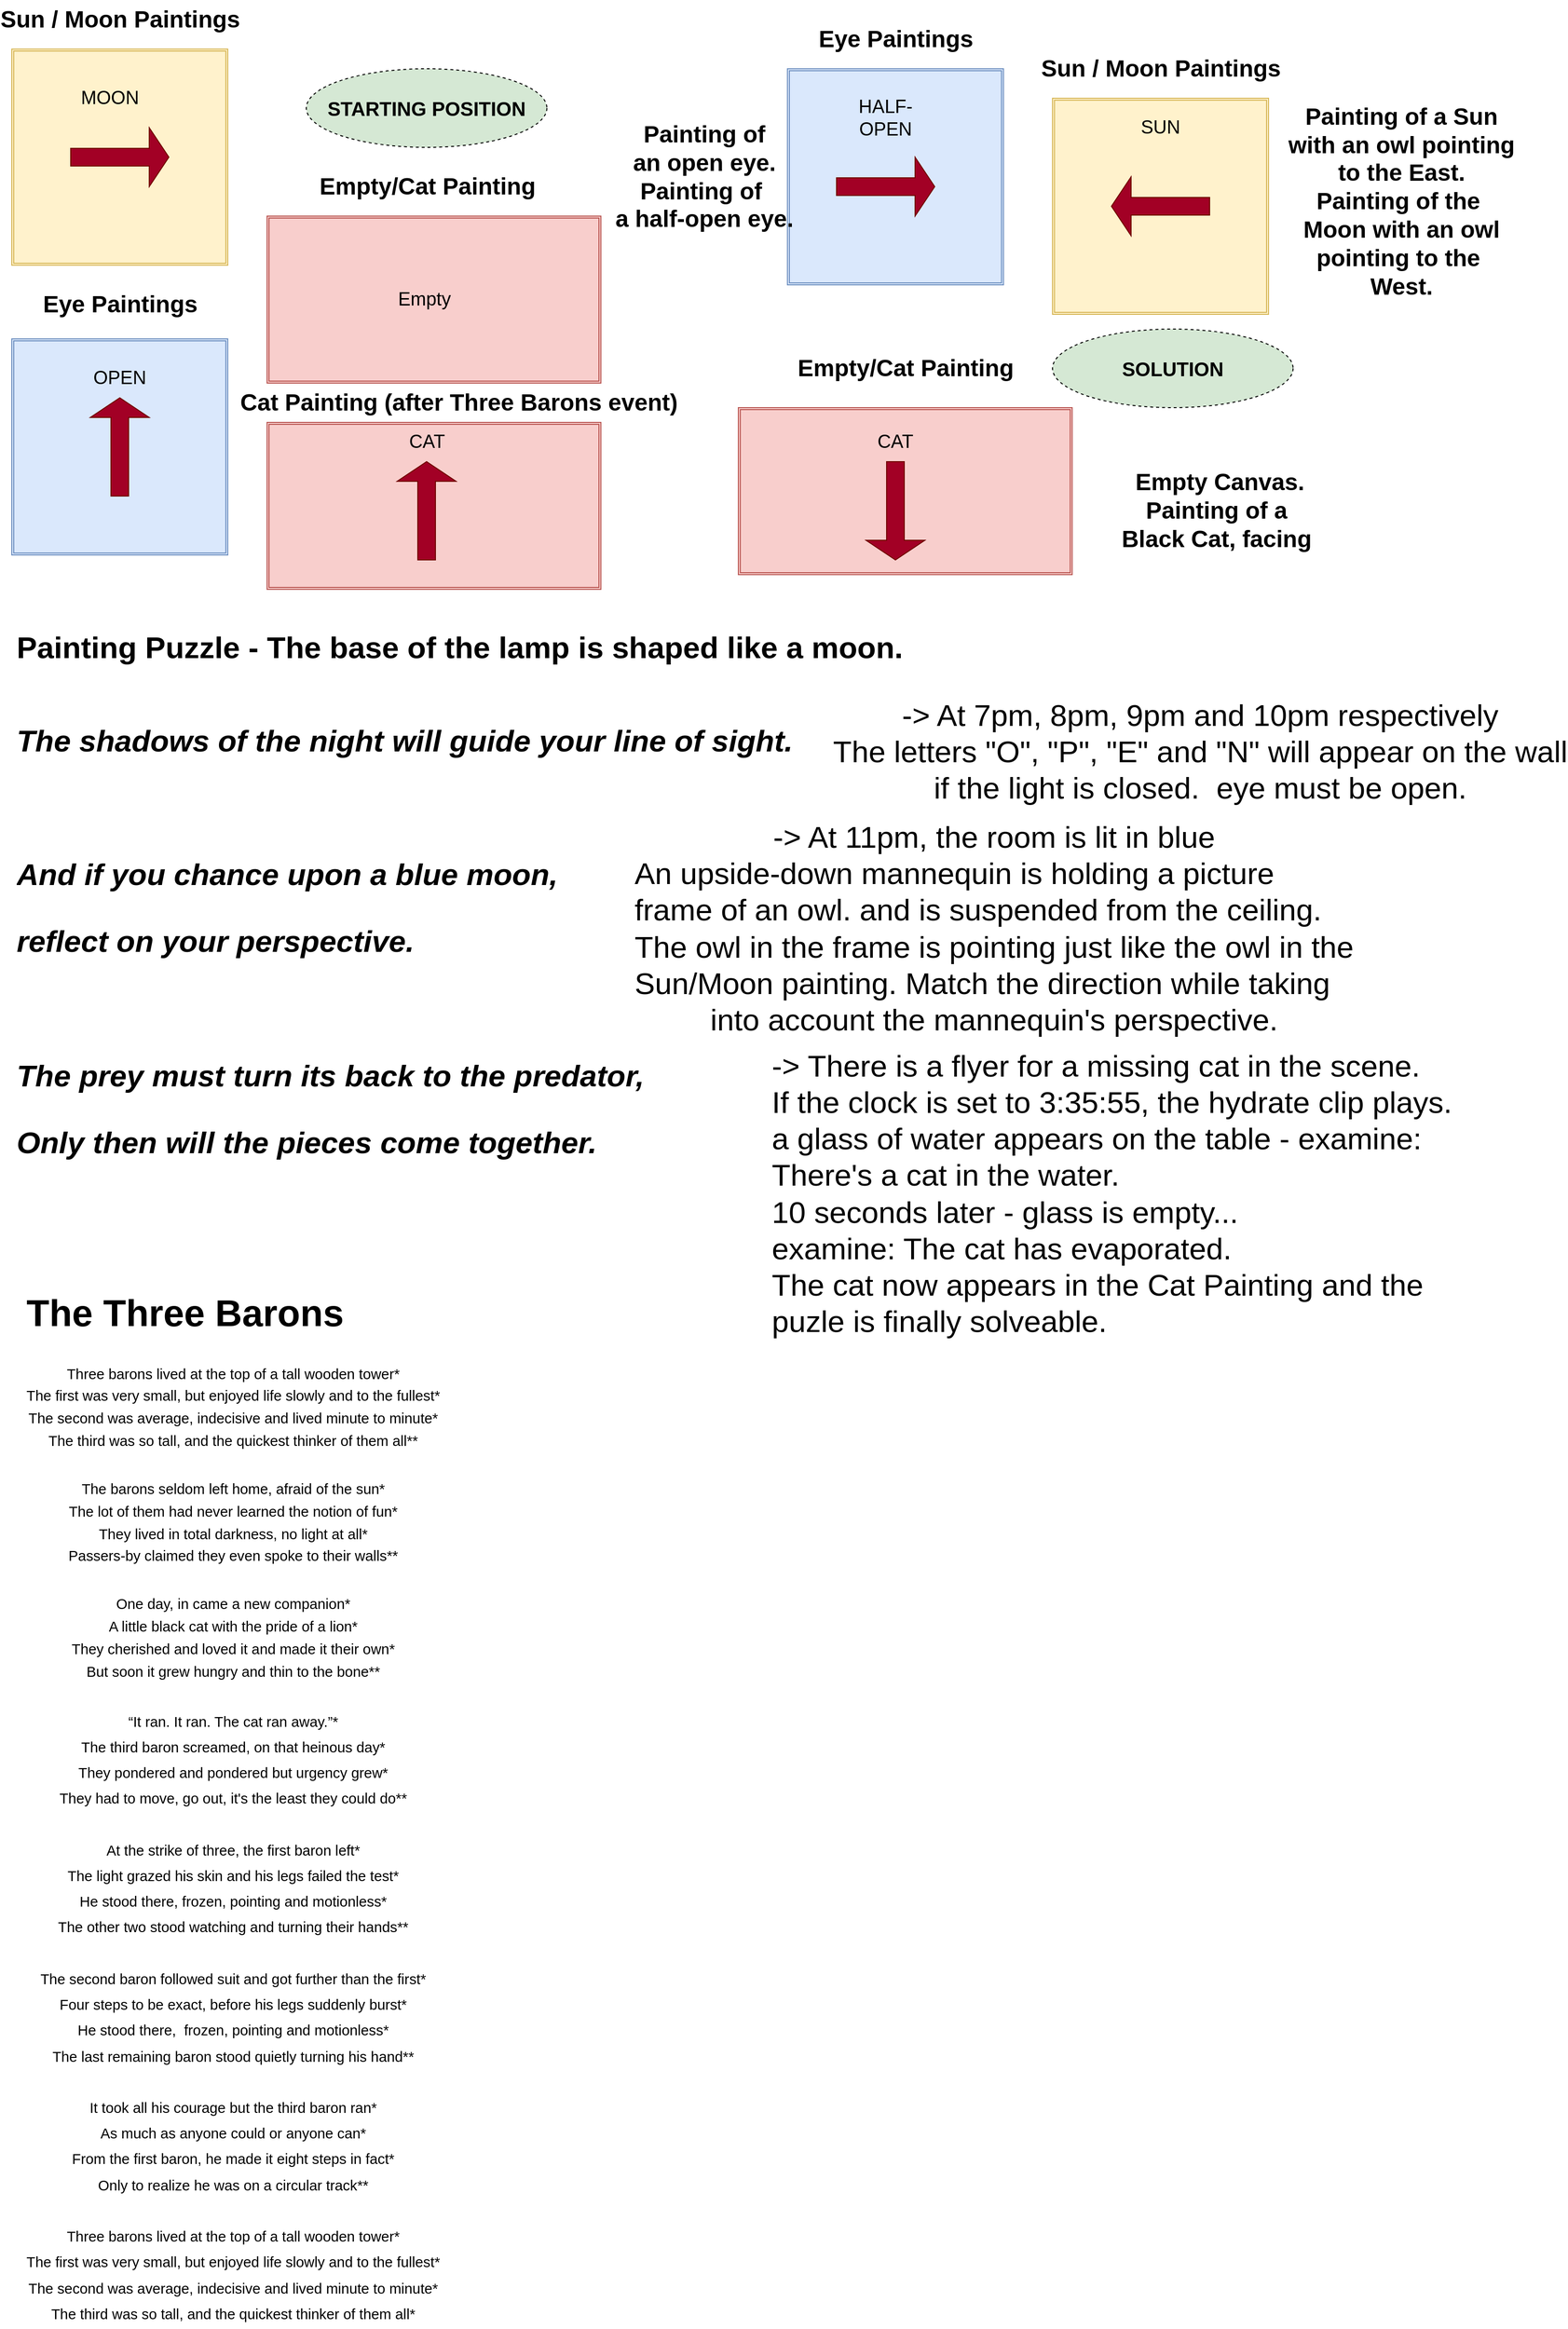 <mxfile version="14.9.5" type="github">
  <diagram id="Z_L-AWP88pnk8-IzUKq-" name="Page-1">
    <mxGraphModel dx="1673" dy="896" grid="1" gridSize="10" guides="1" tooltips="1" connect="1" arrows="1" fold="1" page="1" pageScale="1" pageWidth="850" pageHeight="1100" math="0" shadow="0">
      <root>
        <mxCell id="0" />
        <mxCell id="1" parent="0" />
        <mxCell id="mR3gihREqQYf-GJDufRb-217" value="" style="shape=ext;double=1;whiteSpace=wrap;html=1;aspect=fixed;fillColor=#dae8fc;strokeColor=#6c8ebf;" parent="1" vertex="1">
          <mxGeometry x="840" y="130" width="220" height="220" as="geometry" />
        </mxCell>
        <mxCell id="mR3gihREqQYf-GJDufRb-218" value="" style="shape=ext;double=1;whiteSpace=wrap;html=1;aspect=fixed;fillColor=#fff2cc;strokeColor=#d6b656;" parent="1" vertex="1">
          <mxGeometry x="1110" y="160" width="220" height="220" as="geometry" />
        </mxCell>
        <mxCell id="mR3gihREqQYf-GJDufRb-219" value="" style="shape=ext;double=1;rounded=0;whiteSpace=wrap;html=1;fillColor=#f8cecc;strokeColor=#b85450;" parent="1" vertex="1">
          <mxGeometry x="790" y="475" width="340" height="170" as="geometry" />
        </mxCell>
        <mxCell id="mR3gihREqQYf-GJDufRb-220" value="" style="shape=singleArrow;direction=south;whiteSpace=wrap;html=1;fillColor=#a20025;strokeColor=#6F0000;fontColor=#ffffff;rotation=90;" parent="1" vertex="1">
          <mxGeometry x="1190" y="220" width="60" height="100" as="geometry" />
        </mxCell>
        <mxCell id="mR3gihREqQYf-GJDufRb-221" value="" style="shape=singleArrow;direction=east;whiteSpace=wrap;html=1;fillColor=#a20025;strokeColor=#6F0000;fontColor=#ffffff;rotation=0;" parent="1" vertex="1">
          <mxGeometry x="890" y="220" width="100" height="60" as="geometry" />
        </mxCell>
        <mxCell id="mR3gihREqQYf-GJDufRb-222" value="" style="shape=singleArrow;direction=north;whiteSpace=wrap;html=1;rotation=-180;fillColor=#a20025;strokeColor=#6F0000;fontColor=#ffffff;" parent="1" vertex="1">
          <mxGeometry x="920" y="530" width="60" height="100" as="geometry" />
        </mxCell>
        <mxCell id="mR3gihREqQYf-GJDufRb-223" value="Eye Paintings" style="text;strokeColor=none;fillColor=none;html=1;fontSize=24;fontStyle=1;verticalAlign=middle;align=center;" parent="1" vertex="1">
          <mxGeometry x="860" y="80" width="180" height="40" as="geometry" />
        </mxCell>
        <mxCell id="mR3gihREqQYf-GJDufRb-225" value="Sun / Moon Paintings" style="text;strokeColor=none;fillColor=none;html=1;fontSize=24;fontStyle=1;verticalAlign=middle;align=center;" parent="1" vertex="1">
          <mxGeometry x="1130" y="110" width="180" height="40" as="geometry" />
        </mxCell>
        <mxCell id="mR3gihREqQYf-GJDufRb-226" value="Empty/Cat Painting" style="text;strokeColor=none;fillColor=none;html=1;fontSize=24;fontStyle=1;verticalAlign=middle;align=center;" parent="1" vertex="1">
          <mxGeometry x="870" y="415" width="180" height="40" as="geometry" />
        </mxCell>
        <mxCell id="mR3gihREqQYf-GJDufRb-228" value="&lt;h1 style=&quot;font-size: 31px&quot;&gt;&lt;font style=&quot;font-size: 31px&quot;&gt;Painting Puzzle - The base of the lamp is shaped like a moon.&amp;nbsp;&lt;/font&gt;&lt;/h1&gt;&lt;div&gt;&lt;font style=&quot;font-size: 31px&quot;&gt;&lt;b&gt;&lt;i&gt;&lt;br&gt;&lt;/i&gt;&lt;/b&gt;&lt;/font&gt;&lt;/div&gt;&lt;div&gt;&lt;font style=&quot;font-size: 31px&quot;&gt;&lt;b&gt;&lt;i&gt;The shadows of the night will&amp;nbsp;&lt;/i&gt;&lt;/b&gt;&lt;/font&gt;&lt;font style=&quot;font-size: 31px&quot;&gt;&lt;b&gt;&lt;i&gt;guide your line of sight.&lt;/i&gt;&lt;/b&gt; &lt;/font&gt;&lt;span style=&quot;font-size: 31px&quot;&gt;&amp;nbsp;&amp;nbsp;&lt;/span&gt;&lt;/div&gt;&lt;p style=&quot;font-size: 31px&quot;&gt;&lt;font style=&quot;font-size: 31px&quot;&gt;&lt;b&gt;&lt;i&gt;&lt;br&gt;&lt;/i&gt;&lt;/b&gt;&lt;/font&gt;&lt;/p&gt;&lt;p style=&quot;font-size: 31px&quot;&gt;&lt;font style=&quot;font-size: 31px&quot;&gt;&lt;b&gt;&lt;i&gt;And if you chance upon a blue moon,&amp;nbsp;&amp;nbsp;&lt;/i&gt;&lt;/b&gt;&lt;/font&gt;&lt;/p&gt;&lt;p style=&quot;font-size: 31px&quot;&gt;&lt;font style=&quot;font-size: 31px&quot;&gt;&lt;b&gt;&lt;i&gt;reflect on your perspective.&lt;/i&gt;&lt;/b&gt;&lt;/font&gt;&lt;/p&gt;&lt;p style=&quot;font-size: 31px&quot;&gt;&lt;br&gt;&lt;/p&gt;&lt;p style=&quot;font-size: 31px&quot;&gt;&lt;b&gt;&lt;i&gt;The prey must turn its back to the predator,&lt;/i&gt;&lt;/b&gt;&lt;/p&gt;&lt;p style=&quot;font-size: 31px&quot;&gt;&lt;b&gt;&lt;i&gt;Only then will the pieces come together.&lt;/i&gt;&lt;/b&gt;&lt;/p&gt;&lt;p style=&quot;font-size: 31px&quot;&gt;&lt;b&gt;&lt;i&gt;&lt;br&gt;&lt;/i&gt;&lt;/b&gt;&lt;/p&gt;&lt;p style=&quot;font-size: 31px&quot;&gt;&lt;b&gt;&lt;i&gt;&lt;br&gt;&lt;/i&gt;&lt;/b&gt;&lt;/p&gt;&lt;p style=&quot;font-size: 31px&quot;&gt;&lt;b&gt;&lt;i&gt;&lt;br&gt;&lt;/i&gt;&lt;/b&gt;&lt;/p&gt;&lt;p style=&quot;font-size: 31px&quot;&gt;&lt;br&gt;&lt;/p&gt;" style="text;html=1;strokeColor=none;fillColor=none;spacing=5;spacingTop=-20;whiteSpace=wrap;overflow=hidden;rounded=0;" parent="1" vertex="1">
          <mxGeometry x="50" y="690" width="1440" height="630" as="geometry" />
        </mxCell>
        <mxCell id="mR3gihREqQYf-GJDufRb-230" value="" style="shape=ext;double=1;rounded=0;whiteSpace=wrap;html=1;fillColor=#f8cecc;strokeColor=#b85450;rotation=0;" parent="1" vertex="1">
          <mxGeometry x="310" y="280" width="340" height="170" as="geometry" />
        </mxCell>
        <mxCell id="mR3gihREqQYf-GJDufRb-231" value="" style="shape=ext;double=1;whiteSpace=wrap;html=1;aspect=fixed;fillColor=#dae8fc;strokeColor=#6c8ebf;" parent="1" vertex="1">
          <mxGeometry x="50" y="405" width="220" height="220" as="geometry" />
        </mxCell>
        <mxCell id="mR3gihREqQYf-GJDufRb-232" value="" style="shape=ext;double=1;whiteSpace=wrap;html=1;aspect=fixed;fillColor=#fff2cc;strokeColor=#d6b656;" parent="1" vertex="1">
          <mxGeometry x="50" y="110" width="220" height="220" as="geometry" />
        </mxCell>
        <mxCell id="mR3gihREqQYf-GJDufRb-233" value="" style="shape=singleArrow;direction=south;whiteSpace=wrap;html=1;fillColor=#a20025;strokeColor=#6F0000;fontColor=#ffffff;rotation=-90;" parent="1" vertex="1">
          <mxGeometry x="130" y="170" width="60" height="100" as="geometry" />
        </mxCell>
        <mxCell id="mR3gihREqQYf-GJDufRb-234" value="Sun / Moon Paintings" style="text;strokeColor=none;fillColor=none;html=1;fontSize=24;fontStyle=1;verticalAlign=middle;align=center;" parent="1" vertex="1">
          <mxGeometry x="70" y="60" width="180" height="40" as="geometry" />
        </mxCell>
        <mxCell id="mR3gihREqQYf-GJDufRb-235" value="" style="shape=singleArrow;direction=north;whiteSpace=wrap;html=1;fillColor=#a20025;strokeColor=#6F0000;fontColor=#ffffff;rotation=0;" parent="1" vertex="1">
          <mxGeometry x="130" y="465" width="60" height="100" as="geometry" />
        </mxCell>
        <mxCell id="mR3gihREqQYf-GJDufRb-240" value="Eye Paintings" style="text;strokeColor=none;fillColor=none;html=1;fontSize=24;fontStyle=1;verticalAlign=middle;align=center;" parent="1" vertex="1">
          <mxGeometry x="70" y="350" width="180" height="40" as="geometry" />
        </mxCell>
        <mxCell id="mR3gihREqQYf-GJDufRb-242" value="&lt;span style=&quot;font-size: 20px&quot;&gt;&lt;b&gt;STARTING POSITION&lt;/b&gt;&lt;/span&gt;" style="ellipse;whiteSpace=wrap;html=1;dashed=1;fillColor=#d5e8d4;" parent="1" vertex="1">
          <mxGeometry x="350" y="130" width="245" height="80" as="geometry" />
        </mxCell>
        <mxCell id="mR3gihREqQYf-GJDufRb-243" value="&lt;span style=&quot;font-size: 20px&quot;&gt;&lt;b&gt;SOLUTION&lt;/b&gt;&lt;/span&gt;" style="ellipse;whiteSpace=wrap;html=1;dashed=1;fillColor=#d5e8d4;" parent="1" vertex="1">
          <mxGeometry x="1110" y="395" width="245" height="80" as="geometry" />
        </mxCell>
        <mxCell id="mR3gihREqQYf-GJDufRb-244" value="Empty/Cat Painting" style="text;strokeColor=none;fillColor=none;html=1;fontSize=24;fontStyle=1;verticalAlign=middle;align=center;" parent="1" vertex="1">
          <mxGeometry x="382.5" y="230" width="180" height="40" as="geometry" />
        </mxCell>
        <mxCell id="mR3gihREqQYf-GJDufRb-245" value="MOON" style="text;html=1;strokeColor=none;fillColor=none;align=center;verticalAlign=middle;whiteSpace=wrap;rounded=0;dashed=1;fontSize=19;" parent="1" vertex="1">
          <mxGeometry x="130" y="150" width="40" height="20" as="geometry" />
        </mxCell>
        <mxCell id="mR3gihREqQYf-GJDufRb-246" value="SUN" style="text;html=1;strokeColor=none;fillColor=none;align=center;verticalAlign=middle;whiteSpace=wrap;rounded=0;dashed=1;fontSize=19;" parent="1" vertex="1">
          <mxGeometry x="1200" y="180" width="40" height="20" as="geometry" />
        </mxCell>
        <mxCell id="mR3gihREqQYf-GJDufRb-247" value="Empty&amp;nbsp;" style="text;html=1;strokeColor=none;fillColor=none;align=center;verticalAlign=middle;whiteSpace=wrap;rounded=0;dashed=1;fontSize=19;" parent="1" vertex="1">
          <mxGeometry x="452.5" y="355" width="40" height="20" as="geometry" />
        </mxCell>
        <mxCell id="mR3gihREqQYf-GJDufRb-249" value="OPEN" style="text;html=1;strokeColor=none;fillColor=none;align=center;verticalAlign=middle;whiteSpace=wrap;rounded=0;dashed=1;fontSize=19;" parent="1" vertex="1">
          <mxGeometry x="140" y="435" width="40" height="20" as="geometry" />
        </mxCell>
        <mxCell id="mR3gihREqQYf-GJDufRb-250" value="HALF-OPEN" style="text;html=1;strokeColor=none;fillColor=none;align=center;verticalAlign=middle;whiteSpace=wrap;rounded=0;dashed=1;fontSize=19;" parent="1" vertex="1">
          <mxGeometry x="910" y="170" width="60" height="20" as="geometry" />
        </mxCell>
        <mxCell id="mR3gihREqQYf-GJDufRb-252" value="CAT" style="text;html=1;strokeColor=none;fillColor=none;align=center;verticalAlign=middle;whiteSpace=wrap;rounded=0;dashed=1;fontSize=19;" parent="1" vertex="1">
          <mxGeometry x="930" y="500" width="40" height="20" as="geometry" />
        </mxCell>
        <mxCell id="mR3gihREqQYf-GJDufRb-254" value="&lt;font style=&quot;font-weight: 400 ; text-align: left ; font-size: 31px&quot;&gt;-&amp;gt; At 7pm, 8pm, 9pm and 10pm respectively&lt;br&gt;&lt;/font&gt;&lt;span style=&quot;font-weight: 400 ; text-align: left ; font-size: 31px&quot;&gt;The letters &quot;O&quot;, &quot;P&quot;, &quot;E&quot; and &quot;N&quot; will appear on the wall &lt;br&gt;if the light is closed.&amp;nbsp; eye must be open.&lt;/span&gt;" style="text;strokeColor=none;fillColor=none;html=1;fontSize=24;fontStyle=1;verticalAlign=middle;align=center;" parent="1" vertex="1">
          <mxGeometry x="920" y="780" width="680" height="90" as="geometry" />
        </mxCell>
        <mxCell id="mR3gihREqQYf-GJDufRb-256" value="&lt;font style=&quot;text-align: left&quot;&gt;&lt;span style=&quot;font-size: 31px ; font-weight: 400&quot;&gt;-&amp;gt; At 11pm, the room is lit in blue&lt;/span&gt;&lt;br&gt;&lt;div style=&quot;text-align: left&quot;&gt;&lt;span style=&quot;text-align: center&quot;&gt;&lt;span style=&quot;font-size: 31px ; font-weight: 400&quot;&gt;An upside-down mannequin&amp;nbsp;is holding a picture&amp;nbsp;&lt;/span&gt;&lt;/span&gt;&lt;/div&gt;&lt;div style=&quot;text-align: left&quot;&gt;&lt;span style=&quot;text-align: center ; font-size: 31px ; font-weight: 400&quot;&gt;frame of an owl. and is suspended from the ceiling.&lt;/span&gt;&lt;/div&gt;&lt;div style=&quot;text-align: left&quot;&gt;&lt;span style=&quot;text-align: center ; font-size: 31px ; font-weight: 400&quot;&gt;The owl in the frame is pointing just like the owl in the&lt;/span&gt;&lt;/div&gt;&lt;div style=&quot;text-align: left&quot;&gt;&lt;span style=&quot;text-align: center ; font-size: 31px ; font-weight: 400&quot;&gt;Sun/Moon painting. Match the direction while taking&amp;nbsp;&lt;/span&gt;&lt;/div&gt;&lt;div style=&quot;text-align: center&quot;&gt;&lt;span style=&quot;font-size: 31px ; font-weight: 400&quot;&gt;into account the mannequin&#39;s perspective.&lt;/span&gt;&lt;/div&gt;&lt;/font&gt;" style="text;strokeColor=none;fillColor=none;html=1;fontSize=24;fontStyle=1;verticalAlign=middle;align=center;" parent="1" vertex="1">
          <mxGeometry x="630" y="970" width="840" height="70" as="geometry" />
        </mxCell>
        <mxCell id="mR3gihREqQYf-GJDufRb-257" value="Painting of a Sun&lt;br&gt;with an owl pointing&lt;br&gt;to the East.&lt;br&gt;Painting of the&amp;nbsp;&lt;br&gt;Moon with an owl&lt;br&gt;pointing to the&amp;nbsp;&lt;br&gt;West." style="text;strokeColor=none;fillColor=none;html=1;fontSize=24;fontStyle=1;verticalAlign=middle;align=center;" parent="1" vertex="1">
          <mxGeometry x="1350" y="100" width="230" height="330" as="geometry" />
        </mxCell>
        <mxCell id="mR3gihREqQYf-GJDufRb-258" value="Empty Canvas.&lt;br&gt;Painting of a&amp;nbsp;&lt;br&gt;Black Cat, facing&amp;nbsp;" style="text;strokeColor=none;fillColor=none;html=1;fontSize=24;fontStyle=1;verticalAlign=middle;align=center;" parent="1" vertex="1">
          <mxGeometry x="1150" y="500" width="260" height="160" as="geometry" />
        </mxCell>
        <mxCell id="mR3gihREqQYf-GJDufRb-260" value="Painting of&lt;br&gt;an open eye.&lt;br&gt;Painting of&amp;nbsp;&lt;br&gt;a half-open eye." style="text;strokeColor=none;fillColor=none;html=1;fontSize=24;fontStyle=1;verticalAlign=middle;align=center;" parent="1" vertex="1">
          <mxGeometry x="670" y="120" width="170" height="240" as="geometry" />
        </mxCell>
        <mxCell id="mR3gihREqQYf-GJDufRb-261" value="&lt;div style=&quot;text-align: left&quot;&gt;&lt;span style=&quot;font-size: 31px ; font-weight: 400&quot;&gt;-&amp;gt; There is a flyer for a missing cat in the scene.&amp;nbsp;&lt;/span&gt;&lt;/div&gt;&lt;div style=&quot;text-align: left&quot;&gt;&lt;span style=&quot;font-size: 31px ; font-weight: 400&quot;&gt;If the clock is set to 3:35:55, the hydrate clip plays.&lt;/span&gt;&lt;/div&gt;&lt;div style=&quot;text-align: left&quot;&gt;&lt;span style=&quot;font-size: 31px ; font-weight: 400&quot;&gt;a glass of water appears on the table - examine:&lt;/span&gt;&lt;/div&gt;&lt;div style=&quot;text-align: left&quot;&gt;&lt;span style=&quot;font-size: 31px ; font-weight: 400&quot;&gt;There&#39;s a cat in the water.&amp;nbsp;&lt;/span&gt;&lt;/div&gt;&lt;div style=&quot;text-align: left&quot;&gt;&lt;span style=&quot;font-size: 31px ; font-weight: 400&quot;&gt;10 seconds later - glass is empty...&lt;/span&gt;&lt;/div&gt;&lt;div style=&quot;text-align: left&quot;&gt;&lt;span style=&quot;font-size: 31px ; font-weight: 400&quot;&gt;examine: The cat has evaporated.&amp;nbsp;&lt;/span&gt;&lt;/div&gt;&lt;div style=&quot;text-align: left&quot;&gt;&lt;span style=&quot;font-size: 31px ; font-weight: 400&quot;&gt;The cat now appears in the Cat Painting and the&amp;nbsp;&lt;/span&gt;&lt;/div&gt;&lt;div style=&quot;text-align: left&quot;&gt;&lt;span style=&quot;font-size: 31px ; font-weight: 400&quot;&gt;puzle is finally solveable.&amp;nbsp;&lt;/span&gt;&lt;/div&gt;" style="text;strokeColor=none;fillColor=none;html=1;fontSize=24;fontStyle=1;verticalAlign=middle;align=center;" parent="1" vertex="1">
          <mxGeometry x="750" y="1240" width="840" height="70" as="geometry" />
        </mxCell>
        <mxCell id="mR3gihREqQYf-GJDufRb-264" value="&lt;h1&gt;The Three Barons&lt;/h1&gt;&lt;p dir=&quot;ltr&quot; style=&quot;line-height: 1.2 ; text-align: center ; margin-top: 0pt ; margin-bottom: 0pt&quot;&gt;&lt;span style=&quot;font-size: 11pt ; font-family: &amp;#34;arial&amp;#34; ; color: rgb(0 , 0 , 0) ; background-color: transparent ; font-weight: 400 ; font-style: normal ; font-variant: normal ; text-decoration: none ; vertical-align: baseline&quot;&gt;Three barons lived at the top of a tall wooden tower*&lt;/span&gt;&lt;/p&gt;&lt;p dir=&quot;ltr&quot; style=&quot;line-height: 1.2 ; text-align: center ; margin-top: 0pt ; margin-bottom: 0pt&quot;&gt;&lt;span style=&quot;font-size: 11pt ; font-family: &amp;#34;arial&amp;#34; ; color: rgb(0 , 0 , 0) ; background-color: transparent ; font-weight: 400 ; font-style: normal ; font-variant: normal ; text-decoration: none ; vertical-align: baseline&quot;&gt;The first was very small, but enjoyed life slowly and to the fullest*&lt;/span&gt;&lt;/p&gt;&lt;p dir=&quot;ltr&quot; style=&quot;line-height: 1.2 ; text-align: center ; margin-top: 0pt ; margin-bottom: 0pt&quot;&gt;&lt;span style=&quot;font-size: 11pt ; font-family: &amp;#34;arial&amp;#34; ; color: rgb(0 , 0 , 0) ; background-color: transparent ; font-weight: 400 ; font-style: normal ; font-variant: normal ; text-decoration: none ; vertical-align: baseline&quot;&gt;The second was average, indecisive and lived minute to minute*&lt;/span&gt;&lt;/p&gt;&lt;p dir=&quot;ltr&quot; style=&quot;line-height: 1.2 ; text-align: center ; margin-top: 0pt ; margin-bottom: 0pt&quot;&gt;&lt;span style=&quot;font-size: 11pt ; font-family: &amp;#34;arial&amp;#34; ; color: rgb(0 , 0 , 0) ; background-color: transparent ; font-weight: 400 ; font-style: normal ; font-variant: normal ; text-decoration: none ; vertical-align: baseline&quot;&gt;The third was so tall, and the quickest thinker of them all**&lt;/span&gt;&lt;/p&gt;&lt;p dir=&quot;ltr&quot; style=&quot;line-height: 1.38 ; text-align: center ; margin-top: 0pt ; margin-bottom: 0pt&quot;&gt;&lt;b style=&quot;font-weight: normal&quot; id=&quot;docs-internal-guid-8545dc93-7fff-f182-23dd-fd26b57caa95&quot;&gt;&lt;br&gt;&lt;/b&gt;&lt;/p&gt;&lt;p dir=&quot;ltr&quot; style=&quot;line-height: 1.2 ; text-align: center ; margin-top: 0pt ; margin-bottom: 0pt&quot;&gt;&lt;span style=&quot;font-size: 11pt ; font-family: &amp;#34;arial&amp;#34; ; color: rgb(0 , 0 , 0) ; background-color: transparent ; font-weight: 400 ; font-style: normal ; font-variant: normal ; text-decoration: none ; vertical-align: baseline&quot;&gt;The barons seldom left home, afraid of the sun*&lt;/span&gt;&lt;/p&gt;&lt;p dir=&quot;ltr&quot; style=&quot;line-height: 1.2 ; text-align: center ; margin-top: 0pt ; margin-bottom: 0pt&quot;&gt;&lt;span style=&quot;font-size: 11pt ; font-family: &amp;#34;arial&amp;#34; ; color: rgb(0 , 0 , 0) ; background-color: transparent ; font-weight: 400 ; font-style: normal ; font-variant: normal ; text-decoration: none ; vertical-align: baseline&quot;&gt;The lot of them had never learned the notion of fun*&lt;/span&gt;&lt;/p&gt;&lt;p dir=&quot;ltr&quot; style=&quot;line-height: 1.2 ; text-align: center ; margin-top: 0pt ; margin-bottom: 0pt&quot;&gt;&lt;span style=&quot;font-size: 11pt ; font-family: &amp;#34;arial&amp;#34; ; color: rgb(0 , 0 , 0) ; background-color: transparent ; font-weight: 400 ; font-style: normal ; font-variant: normal ; text-decoration: none ; vertical-align: baseline&quot;&gt;They lived in total darkness, no light at all*&lt;/span&gt;&lt;/p&gt;&lt;p dir=&quot;ltr&quot; style=&quot;line-height: 1.2 ; text-align: center ; margin-top: 0pt ; margin-bottom: 0pt&quot;&gt;&lt;span style=&quot;font-size: 11pt ; font-family: &amp;#34;arial&amp;#34; ; color: rgb(0 , 0 , 0) ; background-color: transparent ; font-weight: 400 ; font-style: normal ; font-variant: normal ; text-decoration: none ; vertical-align: baseline&quot;&gt;Passers-by claimed they even spoke to their walls**&lt;/span&gt;&lt;/p&gt;&lt;p dir=&quot;ltr&quot; style=&quot;line-height: 1.38 ; text-align: center ; margin-top: 0pt ; margin-bottom: 0pt&quot;&gt;&lt;b style=&quot;font-weight: normal&quot;&gt;&lt;br&gt;&lt;/b&gt;&lt;/p&gt;&lt;p dir=&quot;ltr&quot; style=&quot;line-height: 1.2 ; text-align: center ; margin-top: 0pt ; margin-bottom: 0pt&quot;&gt;&lt;span style=&quot;font-size: 11pt ; font-family: &amp;#34;arial&amp;#34; ; color: rgb(0 , 0 , 0) ; background-color: transparent ; font-weight: 400 ; font-style: normal ; font-variant: normal ; text-decoration: none ; vertical-align: baseline&quot;&gt;One day, in came a new companion*&lt;/span&gt;&lt;/p&gt;&lt;p dir=&quot;ltr&quot; style=&quot;line-height: 1.2 ; text-align: center ; margin-top: 0pt ; margin-bottom: 0pt&quot;&gt;&lt;span style=&quot;font-size: 11pt ; font-family: &amp;#34;arial&amp;#34; ; color: rgb(0 , 0 , 0) ; background-color: transparent ; font-weight: 400 ; font-style: normal ; font-variant: normal ; text-decoration: none ; vertical-align: baseline&quot;&gt;A little black cat with the pride of a lion*&lt;/span&gt;&lt;/p&gt;&lt;p dir=&quot;ltr&quot; style=&quot;line-height: 1.2 ; text-align: center ; margin-top: 0pt ; margin-bottom: 0pt&quot;&gt;&lt;span style=&quot;font-size: 11pt ; font-family: &amp;#34;arial&amp;#34; ; color: rgb(0 , 0 , 0) ; background-color: transparent ; font-weight: 400 ; font-style: normal ; font-variant: normal ; text-decoration: none ; vertical-align: baseline&quot;&gt;They cherished and loved it and made it their own*&lt;/span&gt;&lt;/p&gt;&lt;p dir=&quot;ltr&quot; style=&quot;line-height: 1.2 ; text-align: center ; margin-top: 0pt ; margin-bottom: 0pt&quot;&gt;&lt;span style=&quot;font-size: 11pt ; font-family: &amp;#34;arial&amp;#34; ; color: rgb(0 , 0 , 0) ; background-color: transparent ; font-weight: 400 ; font-style: normal ; font-variant: normal ; text-decoration: none ; vertical-align: baseline&quot;&gt;But soon it grew hungry and thin to the bone**&lt;/span&gt;&lt;/p&gt;&lt;p dir=&quot;ltr&quot; style=&quot;line-height: 1.38 ; text-align: center ; margin-top: 0pt ; margin-bottom: 0pt&quot;&gt;&lt;b style=&quot;font-weight: normal&quot;&gt;&lt;br&gt;&lt;/b&gt;&lt;/p&gt;&lt;p dir=&quot;ltr&quot; style=&quot;line-height: 1.38 ; text-align: center ; margin-top: 0pt ; margin-bottom: 0pt&quot;&gt;&lt;span style=&quot;font-size: 11pt ; font-family: &amp;#34;arial&amp;#34; ; color: rgb(0 , 0 , 0) ; background-color: transparent ; font-weight: 400 ; font-style: normal ; font-variant: normal ; text-decoration: none ; vertical-align: baseline&quot;&gt;“It ran. It ran. The cat ran away.”*&lt;/span&gt;&lt;/p&gt;&lt;p dir=&quot;ltr&quot; style=&quot;line-height: 1.38 ; text-align: center ; margin-top: 0pt ; margin-bottom: 0pt&quot;&gt;&lt;span style=&quot;font-size: 11pt ; font-family: &amp;#34;arial&amp;#34; ; color: rgb(0 , 0 , 0) ; background-color: transparent ; font-weight: 400 ; font-style: normal ; font-variant: normal ; text-decoration: none ; vertical-align: baseline&quot;&gt;The third baron screamed, on that heinous day*&lt;/span&gt;&lt;/p&gt;&lt;p dir=&quot;ltr&quot; style=&quot;line-height: 1.38 ; text-align: center ; margin-top: 0pt ; margin-bottom: 0pt&quot;&gt;&lt;span style=&quot;font-size: 11pt ; font-family: &amp;#34;arial&amp;#34; ; color: rgb(0 , 0 , 0) ; background-color: transparent ; font-weight: 400 ; font-style: normal ; font-variant: normal ; text-decoration: none ; vertical-align: baseline&quot;&gt;They pondered and pondered but urgency grew*&lt;/span&gt;&lt;/p&gt;&lt;p dir=&quot;ltr&quot; style=&quot;line-height: 1.38 ; text-align: center ; margin-top: 0pt ; margin-bottom: 0pt&quot;&gt;&lt;span style=&quot;font-size: 11pt ; font-family: &amp;#34;arial&amp;#34; ; color: rgb(0 , 0 , 0) ; background-color: transparent ; font-weight: 400 ; font-style: normal ; font-variant: normal ; text-decoration: none ; vertical-align: baseline&quot;&gt;They had to move, go out, it&#39;s the least they could do**&lt;/span&gt;&lt;/p&gt;&lt;p dir=&quot;ltr&quot; style=&quot;line-height: 1.38 ; text-align: center ; margin-top: 0pt ; margin-bottom: 0pt&quot;&gt;&lt;b style=&quot;font-weight: normal&quot;&gt;&lt;br&gt;&lt;/b&gt;&lt;/p&gt;&lt;p dir=&quot;ltr&quot; style=&quot;line-height: 1.38 ; text-align: center ; margin-top: 0pt ; margin-bottom: 0pt&quot;&gt;&lt;span style=&quot;font-size: 11pt ; font-family: &amp;#34;arial&amp;#34; ; color: rgb(0 , 0 , 0) ; background-color: transparent ; font-weight: 400 ; font-style: normal ; font-variant: normal ; text-decoration: none ; vertical-align: baseline&quot;&gt;At the strike of three, the first baron left*&lt;/span&gt;&lt;/p&gt;&lt;p dir=&quot;ltr&quot; style=&quot;line-height: 1.38 ; text-align: center ; margin-top: 0pt ; margin-bottom: 0pt&quot;&gt;&lt;span style=&quot;font-size: 11pt ; font-family: &amp;#34;arial&amp;#34; ; color: rgb(0 , 0 , 0) ; background-color: transparent ; font-weight: 400 ; font-style: normal ; font-variant: normal ; text-decoration: none ; vertical-align: baseline&quot;&gt;The light grazed his skin and his legs failed the test*&lt;/span&gt;&lt;/p&gt;&lt;p dir=&quot;ltr&quot; style=&quot;line-height: 1.38 ; text-align: center ; margin-top: 0pt ; margin-bottom: 0pt&quot;&gt;&lt;span style=&quot;font-size: 11pt ; font-family: &amp;#34;arial&amp;#34; ; color: rgb(0 , 0 , 0) ; background-color: transparent ; font-weight: 400 ; font-style: normal ; font-variant: normal ; text-decoration: none ; vertical-align: baseline&quot;&gt;He stood there, frozen, pointing and motionless*&lt;/span&gt;&lt;/p&gt;&lt;p dir=&quot;ltr&quot; style=&quot;line-height: 1.38 ; text-align: center ; margin-top: 0pt ; margin-bottom: 0pt&quot;&gt;&lt;span style=&quot;font-size: 11pt ; font-family: &amp;#34;arial&amp;#34; ; color: rgb(0 , 0 , 0) ; background-color: transparent ; font-weight: 400 ; font-style: normal ; font-variant: normal ; text-decoration: none ; vertical-align: baseline&quot;&gt;The other two stood watching and turning their hands**&lt;/span&gt;&lt;/p&gt;&lt;p dir=&quot;ltr&quot; style=&quot;line-height: 1.38 ; text-align: center ; margin-top: 0pt ; margin-bottom: 0pt&quot;&gt;&lt;b style=&quot;font-weight: normal&quot;&gt;&lt;br&gt;&lt;/b&gt;&lt;/p&gt;&lt;p dir=&quot;ltr&quot; style=&quot;line-height: 1.38 ; text-align: center ; margin-top: 0pt ; margin-bottom: 0pt&quot;&gt;&lt;span style=&quot;font-size: 11pt ; font-family: &amp;#34;arial&amp;#34; ; color: rgb(0 , 0 , 0) ; background-color: transparent ; font-weight: 400 ; font-style: normal ; font-variant: normal ; text-decoration: none ; vertical-align: baseline&quot;&gt;The second baron followed suit and got further than the first*&lt;/span&gt;&lt;/p&gt;&lt;p dir=&quot;ltr&quot; style=&quot;line-height: 1.38 ; text-align: center ; margin-top: 0pt ; margin-bottom: 0pt&quot;&gt;&lt;span style=&quot;font-size: 11pt ; font-family: &amp;#34;arial&amp;#34; ; color: rgb(0 , 0 , 0) ; background-color: transparent ; font-weight: 400 ; font-style: normal ; font-variant: normal ; text-decoration: none ; vertical-align: baseline&quot;&gt;Four steps to be exact, before his legs suddenly burst*&lt;/span&gt;&lt;/p&gt;&lt;p dir=&quot;ltr&quot; style=&quot;line-height: 1.38 ; text-align: center ; margin-top: 0pt ; margin-bottom: 0pt&quot;&gt;&lt;span style=&quot;font-size: 11pt ; font-family: &amp;#34;arial&amp;#34; ; color: rgb(0 , 0 , 0) ; background-color: transparent ; font-weight: 400 ; font-style: normal ; font-variant: normal ; text-decoration: none ; vertical-align: baseline&quot;&gt;He stood there,&amp;nbsp; frozen, pointing and motionless*&lt;/span&gt;&lt;/p&gt;&lt;p dir=&quot;ltr&quot; style=&quot;line-height: 1.38 ; text-align: center ; margin-top: 0pt ; margin-bottom: 0pt&quot;&gt;&lt;span style=&quot;font-size: 11pt ; font-family: &amp;#34;arial&amp;#34; ; color: rgb(0 , 0 , 0) ; background-color: transparent ; font-weight: 400 ; font-style: normal ; font-variant: normal ; text-decoration: none ; vertical-align: baseline&quot;&gt;The last remaining baron stood quietly turning his hand**&lt;/span&gt;&lt;/p&gt;&lt;p dir=&quot;ltr&quot; style=&quot;line-height: 1.38 ; text-align: center ; margin-top: 0pt ; margin-bottom: 0pt&quot;&gt;&lt;b style=&quot;font-weight: normal&quot;&gt;&lt;br&gt;&lt;/b&gt;&lt;/p&gt;&lt;p dir=&quot;ltr&quot; style=&quot;line-height: 1.38 ; text-align: center ; margin-top: 0pt ; margin-bottom: 0pt&quot;&gt;&lt;span style=&quot;font-size: 11pt ; font-family: &amp;#34;arial&amp;#34; ; color: rgb(0 , 0 , 0) ; background-color: transparent ; font-weight: 400 ; font-style: normal ; font-variant: normal ; text-decoration: none ; vertical-align: baseline&quot;&gt;It took all his courage but the third baron ran*&lt;/span&gt;&lt;/p&gt;&lt;p dir=&quot;ltr&quot; style=&quot;line-height: 1.38 ; text-align: center ; margin-top: 0pt ; margin-bottom: 0pt&quot;&gt;&lt;span style=&quot;font-size: 11pt ; font-family: &amp;#34;arial&amp;#34; ; color: rgb(0 , 0 , 0) ; background-color: transparent ; font-weight: 400 ; font-style: normal ; font-variant: normal ; text-decoration: none ; vertical-align: baseline&quot;&gt;As much as anyone could or anyone can*&lt;/span&gt;&lt;/p&gt;&lt;p dir=&quot;ltr&quot; style=&quot;line-height: 1.38 ; text-align: center ; margin-top: 0pt ; margin-bottom: 0pt&quot;&gt;&lt;span style=&quot;font-size: 11pt ; font-family: &amp;#34;arial&amp;#34; ; color: rgb(0 , 0 , 0) ; background-color: transparent ; font-weight: 400 ; font-style: normal ; font-variant: normal ; text-decoration: none ; vertical-align: baseline&quot;&gt;From the first baron, he made it eight steps in fact*&lt;/span&gt;&lt;/p&gt;&lt;p dir=&quot;ltr&quot; style=&quot;line-height: 1.38 ; text-align: center ; margin-top: 0pt ; margin-bottom: 0pt&quot;&gt;&lt;span style=&quot;font-size: 11pt ; font-family: &amp;#34;arial&amp;#34; ; color: rgb(0 , 0 , 0) ; background-color: transparent ; font-weight: 400 ; font-style: normal ; font-variant: normal ; text-decoration: none ; vertical-align: baseline&quot;&gt;Only to realize he was on a circular track**&lt;/span&gt;&lt;/p&gt;&lt;p dir=&quot;ltr&quot; style=&quot;line-height: 1.38 ; text-align: center ; margin-top: 0pt ; margin-bottom: 0pt&quot;&gt;&lt;b style=&quot;font-weight: normal&quot;&gt;&lt;br&gt;&lt;/b&gt;&lt;/p&gt;&lt;p dir=&quot;ltr&quot; style=&quot;line-height: 1.38 ; text-align: center ; margin-top: 0pt ; margin-bottom: 0pt&quot;&gt;&lt;span style=&quot;font-size: 11pt ; font-family: &amp;#34;arial&amp;#34; ; color: rgb(0 , 0 , 0) ; background-color: transparent ; font-weight: 400 ; font-style: normal ; font-variant: normal ; text-decoration: none ; vertical-align: baseline&quot;&gt;Three barons lived at the top of a tall wooden tower*&lt;/span&gt;&lt;/p&gt;&lt;p dir=&quot;ltr&quot; style=&quot;line-height: 1.38 ; text-align: center ; margin-top: 0pt ; margin-bottom: 0pt&quot;&gt;&lt;span style=&quot;font-size: 11pt ; font-family: &amp;#34;arial&amp;#34; ; color: rgb(0 , 0 , 0) ; background-color: transparent ; font-weight: 400 ; font-style: normal ; font-variant: normal ; text-decoration: none ; vertical-align: baseline&quot;&gt;The first was very small, but enjoyed life slowly and to the fullest*&lt;/span&gt;&lt;/p&gt;&lt;p dir=&quot;ltr&quot; style=&quot;line-height: 1.38 ; text-align: center ; margin-top: 0pt ; margin-bottom: 0pt&quot;&gt;&lt;span style=&quot;font-size: 11pt ; font-family: &amp;#34;arial&amp;#34; ; color: rgb(0 , 0 , 0) ; background-color: transparent ; font-weight: 400 ; font-style: normal ; font-variant: normal ; text-decoration: none ; vertical-align: baseline&quot;&gt;The second was average, indecisive and lived minute to minute*&lt;/span&gt;&lt;/p&gt;&lt;p dir=&quot;ltr&quot; style=&quot;line-height: 1.38 ; text-align: center ; margin-top: 0pt ; margin-bottom: 0pt&quot;&gt;&lt;span style=&quot;font-size: 11pt ; font-family: &amp;#34;arial&amp;#34; ; color: rgb(0 , 0 , 0) ; background-color: transparent ; font-weight: 400 ; font-style: normal ; font-variant: normal ; text-decoration: none ; vertical-align: baseline&quot;&gt;The third was so tall, and the quickest thinker of them all*&lt;/span&gt;&lt;/p&gt;&lt;p dir=&quot;ltr&quot; style=&quot;line-height: 1.38 ; text-align: center ; margin-top: 0pt ; margin-bottom: 0pt&quot;&gt;&lt;br&gt;&lt;br&gt;&lt;br&gt;&lt;br&gt;&lt;/p&gt;" style="text;html=1;strokeColor=none;fillColor=none;spacing=5;spacingTop=-20;whiteSpace=wrap;overflow=hidden;rounded=0;dashed=1;fontSize=19;" parent="1" vertex="1">
          <mxGeometry x="60" y="1360" width="460" height="1070" as="geometry" />
        </mxCell>
        <mxCell id="JgMCMKxuww-qC5mi5dhm-2" value="" style="shape=ext;double=1;rounded=0;whiteSpace=wrap;html=1;fillColor=#f8cecc;strokeColor=#b85450;rotation=0;" vertex="1" parent="1">
          <mxGeometry x="310" y="490" width="340" height="170" as="geometry" />
        </mxCell>
        <mxCell id="JgMCMKxuww-qC5mi5dhm-3" value="Cat Painting (after Three Barons event)" style="text;strokeColor=none;fillColor=none;html=1;fontSize=24;fontStyle=1;verticalAlign=middle;align=center;" vertex="1" parent="1">
          <mxGeometry x="415" y="450" width="180" height="40" as="geometry" />
        </mxCell>
        <mxCell id="JgMCMKxuww-qC5mi5dhm-6" value="" style="shape=singleArrow;direction=north;whiteSpace=wrap;html=1;rotation=0;fillColor=#a20025;strokeColor=#6F0000;fontColor=#ffffff;" vertex="1" parent="1">
          <mxGeometry x="442.5" y="530" width="60" height="100" as="geometry" />
        </mxCell>
        <mxCell id="JgMCMKxuww-qC5mi5dhm-7" value="CAT" style="text;html=1;strokeColor=none;fillColor=none;align=center;verticalAlign=middle;whiteSpace=wrap;rounded=0;dashed=1;fontSize=19;" vertex="1" parent="1">
          <mxGeometry x="452.5" y="500" width="40" height="20" as="geometry" />
        </mxCell>
      </root>
    </mxGraphModel>
  </diagram>
</mxfile>
